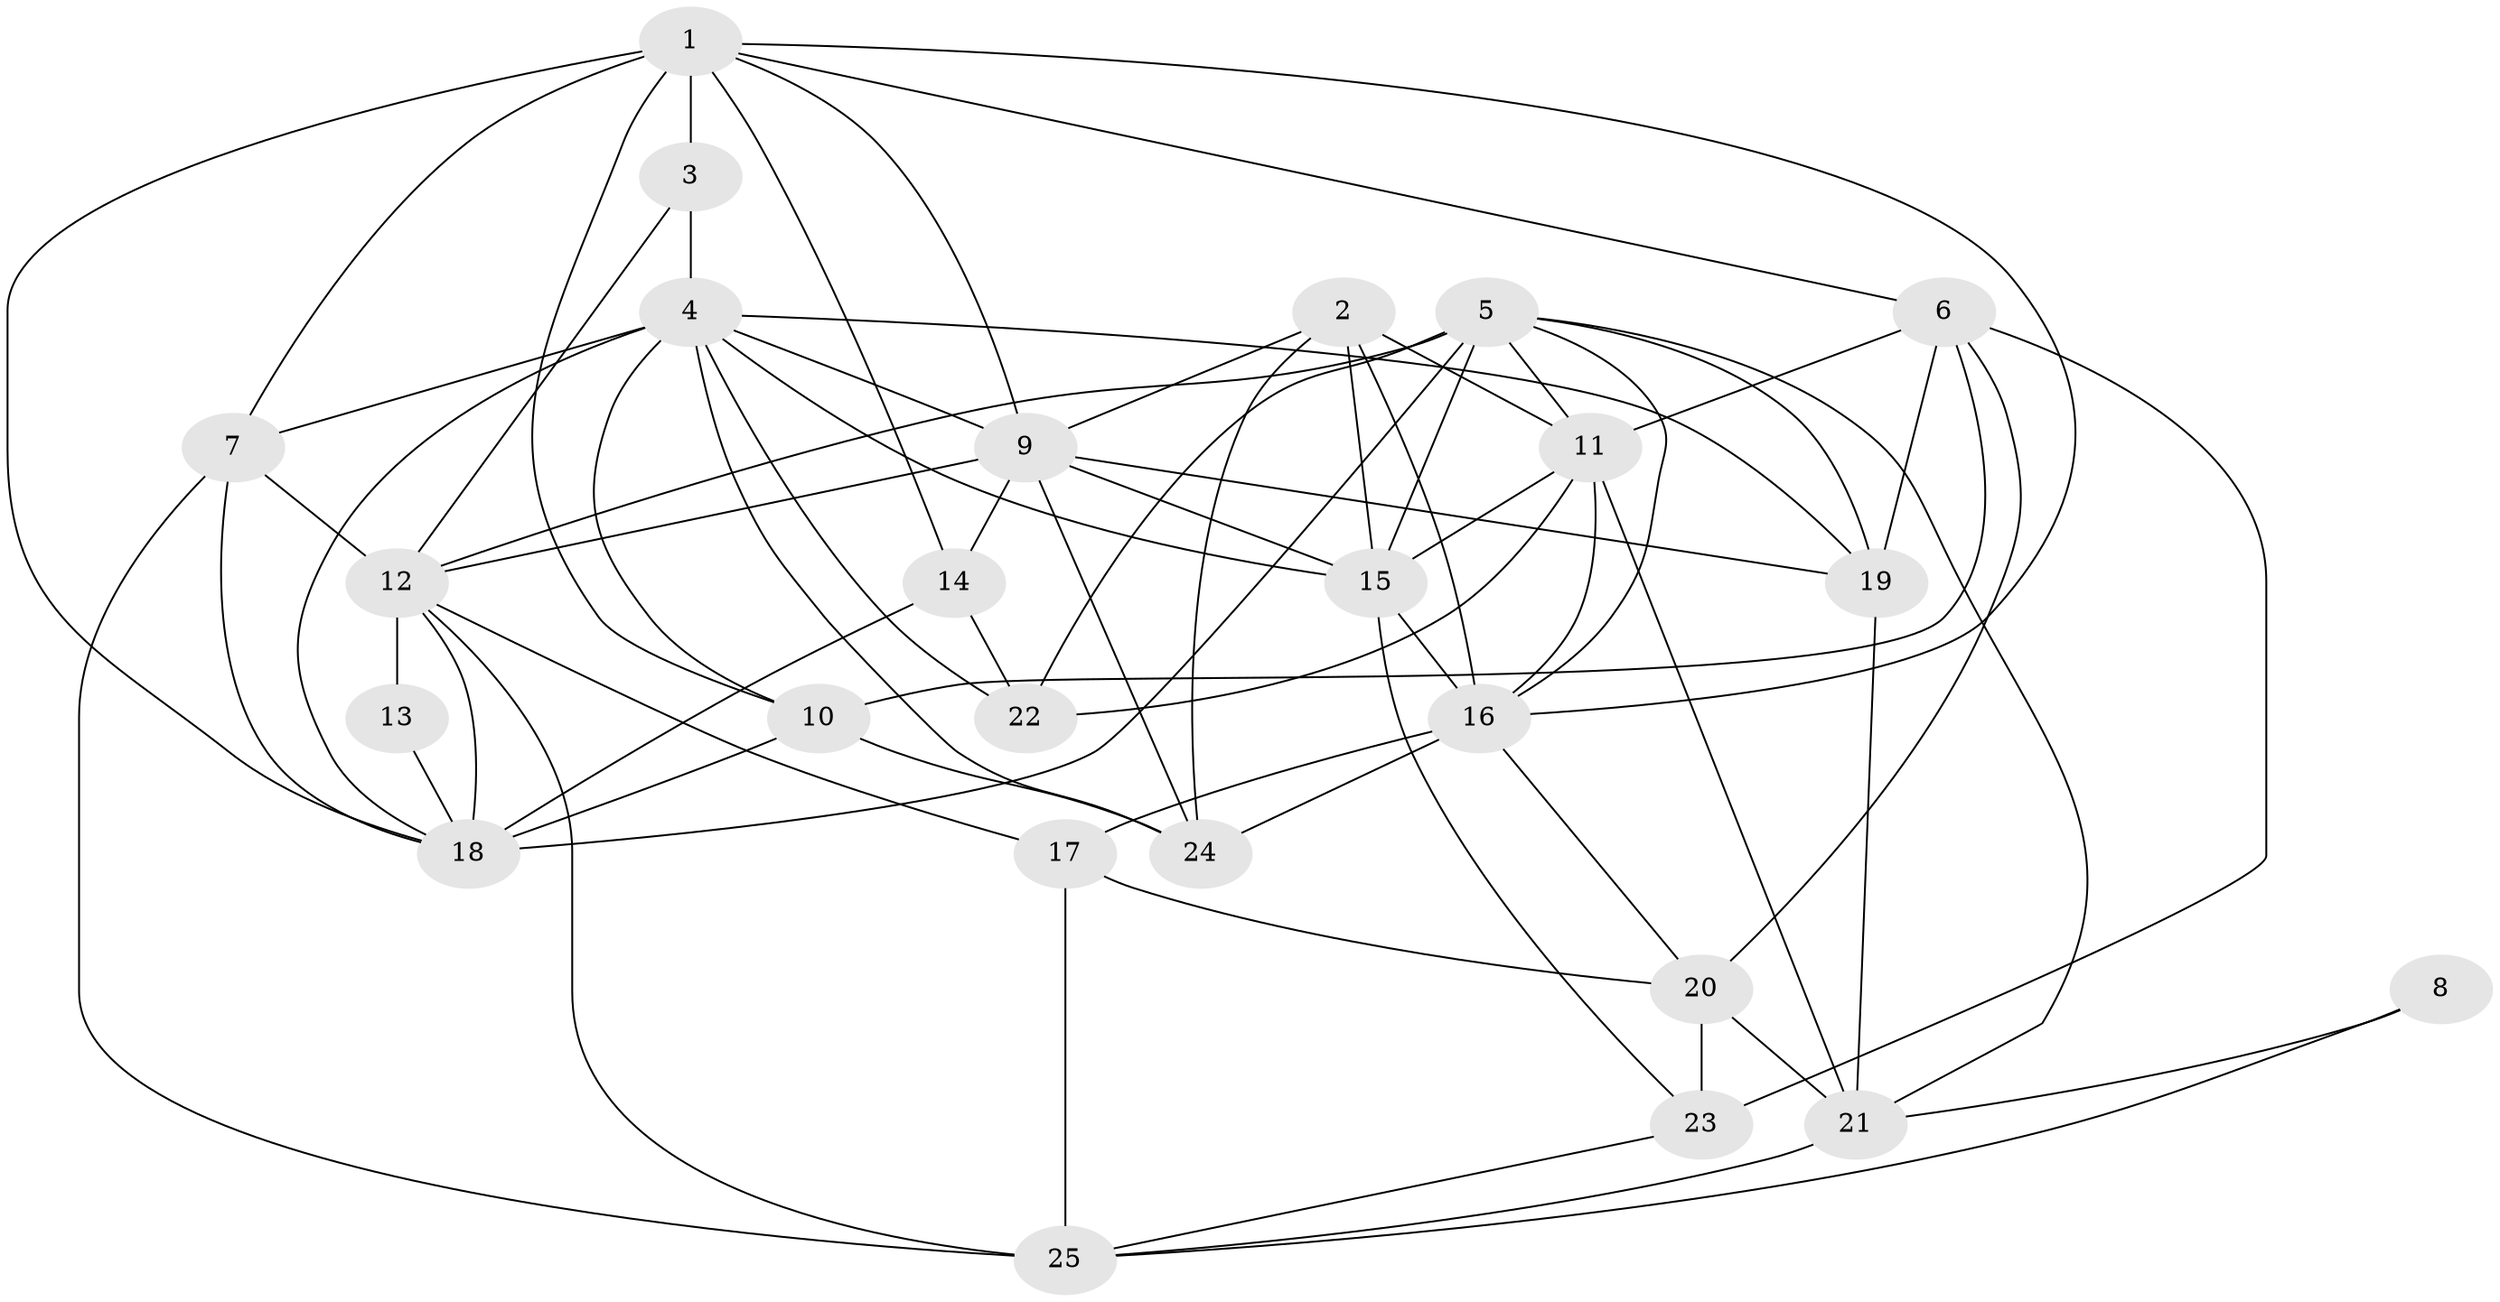 // original degree distribution, {6: 0.08333333333333333, 2: 0.19444444444444445, 5: 0.2777777777777778, 3: 0.2361111111111111, 4: 0.1527777777777778, 8: 0.013888888888888888, 7: 0.041666666666666664}
// Generated by graph-tools (version 1.1) at 2025/51/03/04/25 22:51:04]
// undirected, 25 vertices, 71 edges
graph export_dot {
  node [color=gray90,style=filled];
  1;
  2;
  3;
  4;
  5;
  6;
  7;
  8;
  9;
  10;
  11;
  12;
  13;
  14;
  15;
  16;
  17;
  18;
  19;
  20;
  21;
  22;
  23;
  24;
  25;
  1 -- 3 [weight=5.0];
  1 -- 6 [weight=1.0];
  1 -- 7 [weight=1.0];
  1 -- 9 [weight=1.0];
  1 -- 10 [weight=1.0];
  1 -- 14 [weight=1.0];
  1 -- 16 [weight=1.0];
  1 -- 18 [weight=1.0];
  2 -- 9 [weight=1.0];
  2 -- 11 [weight=1.0];
  2 -- 15 [weight=1.0];
  2 -- 16 [weight=1.0];
  2 -- 24 [weight=1.0];
  3 -- 4 [weight=1.0];
  3 -- 12 [weight=1.0];
  4 -- 7 [weight=1.0];
  4 -- 9 [weight=1.0];
  4 -- 10 [weight=2.0];
  4 -- 15 [weight=2.0];
  4 -- 18 [weight=1.0];
  4 -- 19 [weight=1.0];
  4 -- 22 [weight=1.0];
  4 -- 24 [weight=1.0];
  5 -- 11 [weight=2.0];
  5 -- 12 [weight=1.0];
  5 -- 15 [weight=2.0];
  5 -- 16 [weight=1.0];
  5 -- 18 [weight=2.0];
  5 -- 19 [weight=1.0];
  5 -- 21 [weight=1.0];
  5 -- 22 [weight=1.0];
  6 -- 10 [weight=1.0];
  6 -- 11 [weight=1.0];
  6 -- 19 [weight=3.0];
  6 -- 20 [weight=1.0];
  6 -- 23 [weight=3.0];
  7 -- 12 [weight=2.0];
  7 -- 18 [weight=1.0];
  7 -- 25 [weight=2.0];
  8 -- 21 [weight=1.0];
  8 -- 25 [weight=1.0];
  9 -- 12 [weight=3.0];
  9 -- 14 [weight=2.0];
  9 -- 15 [weight=1.0];
  9 -- 19 [weight=1.0];
  9 -- 24 [weight=1.0];
  10 -- 18 [weight=2.0];
  10 -- 24 [weight=2.0];
  11 -- 15 [weight=1.0];
  11 -- 16 [weight=2.0];
  11 -- 21 [weight=1.0];
  11 -- 22 [weight=1.0];
  12 -- 13 [weight=3.0];
  12 -- 17 [weight=1.0];
  12 -- 18 [weight=1.0];
  12 -- 25 [weight=1.0];
  13 -- 18 [weight=1.0];
  14 -- 18 [weight=1.0];
  14 -- 22 [weight=1.0];
  15 -- 16 [weight=2.0];
  15 -- 23 [weight=1.0];
  16 -- 17 [weight=2.0];
  16 -- 20 [weight=1.0];
  16 -- 24 [weight=2.0];
  17 -- 20 [weight=1.0];
  17 -- 25 [weight=1.0];
  19 -- 21 [weight=1.0];
  20 -- 21 [weight=1.0];
  20 -- 23 [weight=2.0];
  21 -- 25 [weight=1.0];
  23 -- 25 [weight=1.0];
}

